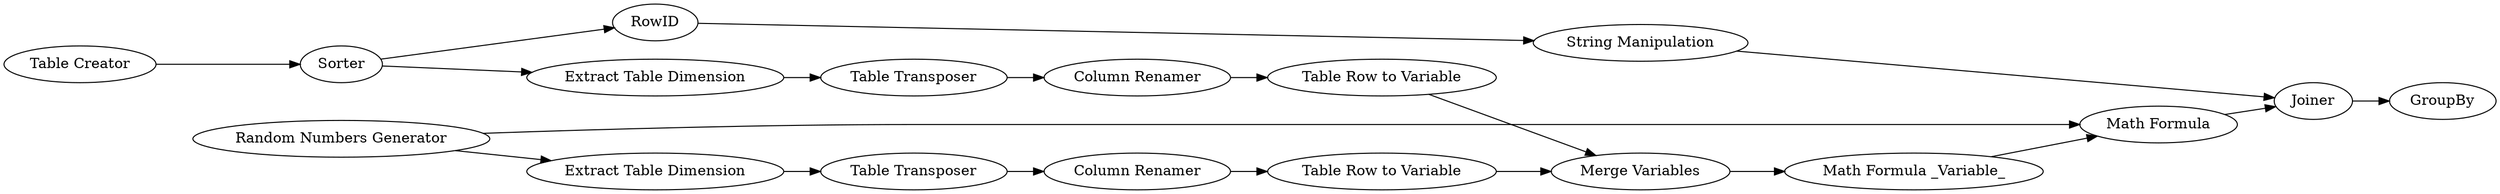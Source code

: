 digraph {
	3 [label="Extract Table Dimension"]
	5 [label="Math Formula"]
	6 [label="Extract Table Dimension"]
	7 [label="Table Row to Variable"]
	8 [label="Table Row to Variable"]
	9 [label="Merge Variables"]
	10 [label="Table Transposer"]
	11 [label="Column Renamer"]
	12 [label="Column Renamer"]
	13 [label="Table Transposer"]
	14 [label="Math Formula _Variable_"]
	15 [label=RowID]
	16 [label="String Manipulation"]
	17 [label=Joiner]
	18 [label="Random Numbers Generator"]
	19 [label="Table Creator"]
	20 [label=Sorter]
	21 [label=GroupBy]
	3 -> 10
	5 -> 17
	6 -> 13
	7 -> 9
	8 -> 9
	9 -> 14
	10 -> 11
	11 -> 7
	12 -> 8
	13 -> 12
	14 -> 5
	15 -> 16
	16 -> 17
	17 -> 21
	18 -> 6
	18 -> 5
	19 -> 20
	20 -> 15
	20 -> 3
	rankdir=LR
}
